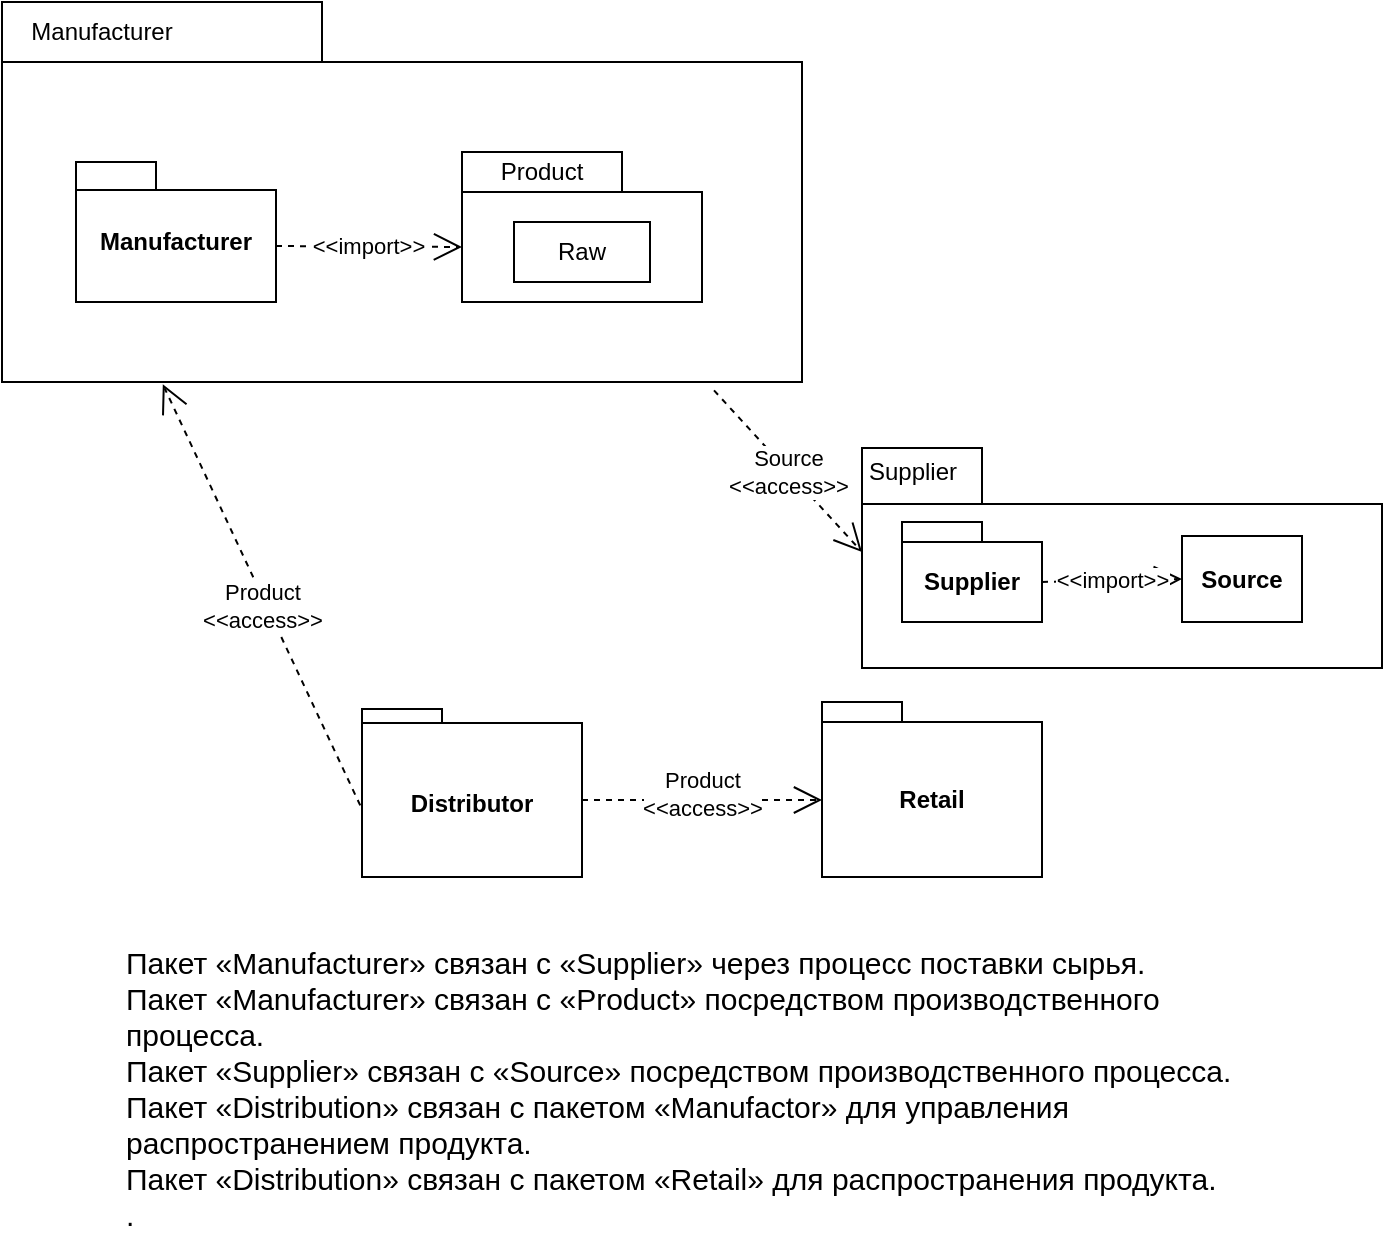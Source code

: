 <mxfile version="22.0.0" type="device" pages="3">
  <diagram name="Package Diagram" id="32kTfS0N9FPzrXJUYI6h">
    <mxGraphModel dx="2103" dy="606" grid="1" gridSize="10" guides="1" tooltips="1" connect="1" arrows="1" fold="1" page="1" pageScale="1" pageWidth="827" pageHeight="1169" math="0" shadow="0">
      <root>
        <mxCell id="0" />
        <mxCell id="1" parent="0" />
        <mxCell id="g8Y-rNVZZWJKWkES7y5o-947" value="" style="shape=folder;fontStyle=1;spacingTop=10;tabWidth=160;tabHeight=30;tabPosition=left;html=1;whiteSpace=wrap;" parent="1" vertex="1">
          <mxGeometry x="-730" y="120" width="400" height="190" as="geometry" />
        </mxCell>
        <mxCell id="g8Y-rNVZZWJKWkES7y5o-949" value="" style="shape=folder;fontStyle=1;spacingTop=10;tabWidth=60;tabHeight=28;tabPosition=left;html=1;whiteSpace=wrap;" parent="1" vertex="1">
          <mxGeometry x="-300" y="343" width="260" height="110" as="geometry" />
        </mxCell>
        <mxCell id="g8Y-rNVZZWJKWkES7y5o-951" value="Manufacturer" style="text;html=1;strokeColor=none;fillColor=none;align=center;verticalAlign=middle;whiteSpace=wrap;rounded=0;" parent="1" vertex="1">
          <mxGeometry x="-710" y="120" width="60" height="30" as="geometry" />
        </mxCell>
        <mxCell id="g8Y-rNVZZWJKWkES7y5o-953" value="Supplier" style="shape=folder;fontStyle=1;spacingTop=10;tabWidth=40;tabHeight=10;tabPosition=left;html=1;whiteSpace=wrap;" parent="1" vertex="1">
          <mxGeometry x="-280" y="380" width="70" height="50" as="geometry" />
        </mxCell>
        <mxCell id="g8Y-rNVZZWJKWkES7y5o-954" value="" style="shape=folder;fontStyle=1;spacingTop=10;tabWidth=80;tabHeight=20;tabPosition=left;html=1;whiteSpace=wrap;" parent="1" vertex="1">
          <mxGeometry x="-500" y="195" width="120" height="75" as="geometry" />
        </mxCell>
        <mxCell id="g8Y-rNVZZWJKWkES7y5o-956" value="Manufacturer" style="shape=folder;fontStyle=1;spacingTop=10;tabWidth=40;tabHeight=14;tabPosition=left;html=1;whiteSpace=wrap;direction=east;" parent="1" vertex="1">
          <mxGeometry x="-693" y="200" width="100" height="70" as="geometry" />
        </mxCell>
        <mxCell id="g8Y-rNVZZWJKWkES7y5o-960" value="Distributor" style="shape=folder;fontStyle=1;spacingTop=10;tabWidth=40;tabHeight=7;tabPosition=left;html=1;whiteSpace=wrap;" parent="1" vertex="1">
          <mxGeometry x="-550" y="473.5" width="110" height="84" as="geometry" />
        </mxCell>
        <mxCell id="g8Y-rNVZZWJKWkES7y5o-962" value="Retail" style="shape=folder;fontStyle=1;spacingTop=10;tabWidth=40;tabHeight=10;tabPosition=left;html=1;whiteSpace=wrap;" parent="1" vertex="1">
          <mxGeometry x="-320" y="470" width="110" height="87.5" as="geometry" />
        </mxCell>
        <mxCell id="g8Y-rNVZZWJKWkES7y5o-967" value="Source&lt;br&gt;&amp;lt;&amp;lt;access&amp;gt;&amp;gt;" style="endArrow=open;endSize=12;dashed=1;html=1;rounded=0;exitX=0.89;exitY=1.022;exitDx=0;exitDy=0;exitPerimeter=0;entryX=0;entryY=0;entryDx=0;entryDy=52;entryPerimeter=0;" parent="1" source="g8Y-rNVZZWJKWkES7y5o-947" target="g8Y-rNVZZWJKWkES7y5o-949" edge="1">
          <mxGeometry width="160" relative="1" as="geometry">
            <mxPoint x="-490" y="400" as="sourcePoint" />
            <mxPoint x="-330" y="400" as="targetPoint" />
          </mxGeometry>
        </mxCell>
        <mxCell id="g8Y-rNVZZWJKWkES7y5o-968" value="Product&lt;br&gt;&amp;lt;&amp;lt;access&amp;gt;&amp;gt;" style="endArrow=open;endSize=12;dashed=1;html=1;rounded=0;exitX=-0.008;exitY=0.574;exitDx=0;exitDy=0;exitPerimeter=0;entryX=0.201;entryY=1.006;entryDx=0;entryDy=0;entryPerimeter=0;" parent="1" source="g8Y-rNVZZWJKWkES7y5o-960" target="g8Y-rNVZZWJKWkES7y5o-947" edge="1">
          <mxGeometry x="-0.031" y="2" width="160" relative="1" as="geometry">
            <mxPoint x="-451" y="392" as="sourcePoint" />
            <mxPoint x="-260" y="512" as="targetPoint" />
            <mxPoint y="1" as="offset" />
          </mxGeometry>
        </mxCell>
        <mxCell id="6-aI5rUjArWvIMD6TGX4-1" value="Пакет «Manufacturer» связан с «Supplier» через процесс поставки сырья.&#xa;Пакет «Manufacturer» связан с «Product» посредством производственного процесса.&#xa;Пакет «Supplier» связан с «Source» посредством производственного процесса.&#xa;Пакет «Distribution» связан с пакетом «Manufactor» для управления распространением продукта.&#xa;Пакет «Distribution» связан с пакетом «Retail» для распространения продукта.&#xa;." style="text;whiteSpace=wrap;strokeWidth=4;fontSize=15;" parent="1" vertex="1">
          <mxGeometry x="-670" y="585" width="560" height="145" as="geometry" />
        </mxCell>
        <mxCell id="70Y0QE5px5-1xa-zVJKn-3" value="Product" style="text;html=1;strokeColor=none;fillColor=none;align=center;verticalAlign=middle;whiteSpace=wrap;rounded=0;" parent="1" vertex="1">
          <mxGeometry x="-490" y="190" width="60" height="30" as="geometry" />
        </mxCell>
        <mxCell id="nEYzQ7oXtEdWBmxarM-1-1" value="Raw" style="html=1;whiteSpace=wrap;" parent="1" vertex="1">
          <mxGeometry x="-474" y="230" width="68" height="30" as="geometry" />
        </mxCell>
        <mxCell id="v-jBgxF4bRXt1mIQh199-3" value="Supplier" style="text;html=1;align=center;verticalAlign=middle;resizable=0;points=[];autosize=1;strokeColor=none;fillColor=none;" vertex="1" parent="1">
          <mxGeometry x="-310" y="340" width="70" height="30" as="geometry" />
        </mxCell>
        <mxCell id="v-jBgxF4bRXt1mIQh199-6" value="&lt;b&gt;Source&lt;/b&gt;" style="html=1;whiteSpace=wrap;" vertex="1" parent="1">
          <mxGeometry x="-140" y="387" width="60" height="43" as="geometry" />
        </mxCell>
        <mxCell id="v-jBgxF4bRXt1mIQh199-9" value="Product&lt;br&gt;&amp;lt;&amp;lt;access&amp;gt;&amp;gt;" style="endArrow=open;endSize=12;dashed=1;html=1;rounded=0;exitX=0;exitY=0;exitDx=110;exitDy=45.5;exitPerimeter=0;" edge="1" parent="1" source="g8Y-rNVZZWJKWkES7y5o-960">
          <mxGeometry y="4" width="160" relative="1" as="geometry">
            <mxPoint x="-430" y="530" as="sourcePoint" />
            <mxPoint x="-320" y="519" as="targetPoint" />
            <mxPoint y="1" as="offset" />
          </mxGeometry>
        </mxCell>
        <mxCell id="HawAkeRjd3S00_hxXBKN-31" value="&amp;lt;&amp;lt;import&amp;gt;&amp;gt;" style="endArrow=open;endSize=12;dashed=1;html=1;rounded=0;exitX=0;exitY=0;exitDx=100;exitDy=42;exitPerimeter=0;entryX=0;entryY=0;entryDx=0;entryDy=47.5;entryPerimeter=0;" edge="1" parent="1" source="g8Y-rNVZZWJKWkES7y5o-956" target="g8Y-rNVZZWJKWkES7y5o-954">
          <mxGeometry width="160" relative="1" as="geometry">
            <mxPoint x="-440" y="40" as="sourcePoint" />
            <mxPoint x="-600" y="176" as="targetPoint" />
          </mxGeometry>
        </mxCell>
        <mxCell id="HawAkeRjd3S00_hxXBKN-32" value="&amp;lt;&amp;lt;import&amp;gt;&amp;gt;" style="endArrow=open;endSize=12;dashed=1;html=1;rounded=0;exitX=0;exitY=0;exitDx=70;exitDy=30;exitPerimeter=0;entryX=0;entryY=0.5;entryDx=0;entryDy=0;" edge="1" parent="1" source="g8Y-rNVZZWJKWkES7y5o-953" target="v-jBgxF4bRXt1mIQh199-6">
          <mxGeometry width="160" relative="1" as="geometry">
            <mxPoint x="-583" y="252" as="sourcePoint" />
            <mxPoint x="-490" y="253" as="targetPoint" />
          </mxGeometry>
        </mxCell>
      </root>
    </mxGraphModel>
  </diagram>
  <diagram id="-s_vi7jrvsPumBIXhZEr" name="Deployment diagram">
    <mxGraphModel dx="1276" dy="606" grid="1" gridSize="10" guides="1" tooltips="1" connect="1" arrows="1" fold="1" page="1" pageScale="1" pageWidth="827" pageHeight="1169" math="0" shadow="0">
      <root>
        <mxCell id="0" />
        <mxCell id="1" parent="0" />
        <mxCell id="TUGNEKhm794Vxrmntp32-1" value="&lt;font style=&quot;font-size: 14px;&quot;&gt;Device&lt;br&gt;Manufacturer Device&lt;/font&gt;" style="verticalAlign=top;align=center;spacingTop=8;spacingLeft=2;spacingRight=12;shape=cube;size=10;direction=south;fontStyle=4;html=1;whiteSpace=wrap;" parent="1" vertex="1">
          <mxGeometry x="250" y="510" width="180" height="120" as="geometry" />
        </mxCell>
        <mxCell id="TUGNEKhm794Vxrmntp32-2" value="&lt;font style=&quot;font-size: 14px;&quot;&gt;Device&lt;br&gt;Distributor Device&lt;/font&gt;" style="verticalAlign=top;align=center;spacingTop=8;spacingLeft=2;spacingRight=12;shape=cube;size=10;direction=south;fontStyle=4;html=1;whiteSpace=wrap;" parent="1" vertex="1">
          <mxGeometry x="480" y="320" width="180" height="120" as="geometry" />
        </mxCell>
        <mxCell id="TUGNEKhm794Vxrmntp32-3" value="&lt;font style=&quot;font-size: 14px;&quot;&gt;Device&lt;br&gt;Retail Device&lt;/font&gt;" style="verticalAlign=top;align=center;spacingTop=8;spacingLeft=2;spacingRight=12;shape=cube;size=10;direction=south;fontStyle=4;html=1;whiteSpace=wrap;" parent="1" vertex="1">
          <mxGeometry x="370" y="130" width="180" height="120" as="geometry" />
        </mxCell>
        <mxCell id="TUGNEKhm794Vxrmntp32-4" value="&lt;font style=&quot;font-size: 14px;&quot;&gt;Device&lt;br&gt;Supplier Device&lt;/font&gt;" style="verticalAlign=top;align=center;spacingTop=8;spacingLeft=2;spacingRight=12;shape=cube;size=10;direction=south;fontStyle=4;html=1;whiteSpace=wrap;" parent="1" vertex="1">
          <mxGeometry x="40" y="270" width="180" height="120" as="geometry" />
        </mxCell>
        <mxCell id="TUGNEKhm794Vxrmntp32-5" value="&lt;font style=&quot;font-size: 14px;&quot;&gt;ExecutionEnvironment&lt;br&gt;&lt;/font&gt;&lt;div style=&quot;&quot;&gt;&lt;span style=&quot;background-color: initial;&quot;&gt;&lt;font size=&quot;3&quot;&gt;ExternalSystemAPI&lt;/font&gt;&lt;/span&gt;&lt;/div&gt;" style="verticalAlign=top;align=center;spacingTop=8;spacingLeft=2;spacingRight=12;shape=cube;size=10;direction=south;fontStyle=4;html=1;whiteSpace=wrap;" parent="1" vertex="1">
          <mxGeometry x="620" y="520" width="180" height="120" as="geometry" />
        </mxCell>
        <mxCell id="TUGNEKhm794Vxrmntp32-7" value="" style="endArrow=none;html=1;rounded=0;entryX=0.008;entryY=0.633;entryDx=0;entryDy=0;entryPerimeter=0;exitX=1.017;exitY=0.306;exitDx=0;exitDy=0;exitPerimeter=0;" parent="1" source="TUGNEKhm794Vxrmntp32-3" target="TUGNEKhm794Vxrmntp32-2" edge="1">
          <mxGeometry width="50" height="50" relative="1" as="geometry">
            <mxPoint x="570" y="600" as="sourcePoint" />
            <mxPoint x="620" y="550" as="targetPoint" />
          </mxGeometry>
        </mxCell>
        <mxCell id="TUGNEKhm794Vxrmntp32-8" value="" style="endArrow=none;html=1;rounded=0;exitX=1.008;exitY=0.411;exitDx=0;exitDy=0;exitPerimeter=0;" parent="1" source="TUGNEKhm794Vxrmntp32-4" target="TUGNEKhm794Vxrmntp32-1" edge="1">
          <mxGeometry width="50" height="50" relative="1" as="geometry">
            <mxPoint x="376" y="521" as="sourcePoint" />
            <mxPoint x="570" y="410" as="targetPoint" />
          </mxGeometry>
        </mxCell>
        <mxCell id="TUGNEKhm794Vxrmntp32-9" value="" style="endArrow=none;html=1;rounded=0;entryX=1.011;entryY=0.302;entryDx=0;entryDy=0;entryPerimeter=0;exitX=-0.01;exitY=0.524;exitDx=0;exitDy=0;exitPerimeter=0;" parent="1" source="TUGNEKhm794Vxrmntp32-5" target="TUGNEKhm794Vxrmntp32-2" edge="1">
          <mxGeometry width="50" height="50" relative="1" as="geometry">
            <mxPoint x="866" y="505" as="sourcePoint" />
            <mxPoint x="610" y="490" as="targetPoint" />
          </mxGeometry>
        </mxCell>
        <mxCell id="TUGNEKhm794Vxrmntp32-13" value="" style="endArrow=none;html=1;rounded=0;entryX=0;entryY=0;entryDx=0;entryDy=85;entryPerimeter=0;exitX=0;exitY=0;exitDx=65;exitDy=180;exitPerimeter=0;" parent="1" source="TUGNEKhm794Vxrmntp32-2" target="TUGNEKhm794Vxrmntp32-1" edge="1">
          <mxGeometry width="50" height="50" relative="1" as="geometry">
            <mxPoint x="370" y="380" as="sourcePoint" />
            <mxPoint x="610" y="140" as="targetPoint" />
          </mxGeometry>
        </mxCell>
        <mxCell id="TUGNEKhm794Vxrmntp32-14" value="«Manufacturer Device»: это узел, представляющий устройство производителя в системе. Он содержит элемент класса «Manufacturer» и представляет деятельность и функции производителя при производстве продукции.&#xa;«Distributor Device»: это узел, представляющий сервер-распространитель. Он включает в себя состав и функционал класса «Distributor» и управляет процессом распространения продукции от производителя до розничного продавца.&#xa;«Retail Device»: это узел, представляющий розничное устройство в системе. Он содержит компоненты и функции класса «Retail» и представляет собой процесс продажи конечного продукта конечному покупателю.&#xa;«Execution Environment»: это узел, представляющий внешнюю систему, которая может быть API или другой системой, с которой ваша система может взаимодействовать или интегрироваться." style="text;whiteSpace=wrap;fontSize=13;" parent="1" vertex="1">
          <mxGeometry x="100" y="700" width="560" height="240" as="geometry" />
        </mxCell>
      </root>
    </mxGraphModel>
  </diagram>
  <diagram id="EuL81EYHE2P_vWSUkaJo" name="Component diagram">
    <mxGraphModel dx="1276" dy="606" grid="1" gridSize="10" guides="1" tooltips="1" connect="1" arrows="1" fold="1" page="1" pageScale="1" pageWidth="827" pageHeight="1169" math="0" shadow="0">
      <root>
        <mxCell id="0" />
        <mxCell id="1" parent="0" />
        <mxCell id="Fd1ScHPtViLYn18Nj0xw-39" value="&lt;p style=&quot;margin:0px;margin-top:6px;text-align:center;&quot;&gt;&lt;b&gt;&amp;lt;&amp;lt;component&amp;gt;&amp;gt;&lt;/b&gt;&lt;/p&gt;&lt;p style=&quot;margin:0px;margin-top:6px;text-align:center;&quot;&gt;&lt;b&gt;Manufacturer&lt;/b&gt;&lt;/p&gt;&lt;hr&gt;&lt;p style=&quot;margin:0px;margin-left:8px;&quot;&gt;&lt;br&gt;&lt;/p&gt;" style="align=left;overflow=fill;html=1;dropTarget=0;whiteSpace=wrap;" vertex="1" parent="1">
          <mxGeometry x="172" y="235" width="390" height="350" as="geometry" />
        </mxCell>
        <mxCell id="Fd1ScHPtViLYn18Nj0xw-40" value="" style="shape=component;jettyWidth=8;jettyHeight=4;" vertex="1" parent="Fd1ScHPtViLYn18Nj0xw-39">
          <mxGeometry x="1" width="20" height="20" relative="1" as="geometry">
            <mxPoint x="-24" y="4" as="offset" />
          </mxGeometry>
        </mxCell>
        <mxCell id="Fd1ScHPtViLYn18Nj0xw-5" value="«component»&lt;br&gt;&lt;b&gt;Administrator&lt;/b&gt;" style="html=1;dropTarget=0;whiteSpace=wrap;" vertex="1" parent="1">
          <mxGeometry x="302" y="305" width="130" height="60" as="geometry" />
        </mxCell>
        <mxCell id="Fd1ScHPtViLYn18Nj0xw-6" value="" style="shape=module;jettyWidth=8;jettyHeight=4;" vertex="1" parent="Fd1ScHPtViLYn18Nj0xw-5">
          <mxGeometry x="1" width="20" height="20" relative="1" as="geometry">
            <mxPoint x="-27" y="7" as="offset" />
          </mxGeometry>
        </mxCell>
        <mxCell id="Fd1ScHPtViLYn18Nj0xw-7" value="«component»&lt;br&gt;&lt;b&gt;Distributor&lt;/b&gt;" style="html=1;dropTarget=0;whiteSpace=wrap;" vertex="1" parent="1">
          <mxGeometry x="631" y="390" width="130" height="60" as="geometry" />
        </mxCell>
        <mxCell id="Fd1ScHPtViLYn18Nj0xw-8" value="" style="shape=module;jettyWidth=8;jettyHeight=4;" vertex="1" parent="Fd1ScHPtViLYn18Nj0xw-7">
          <mxGeometry x="1" width="20" height="20" relative="1" as="geometry">
            <mxPoint x="-27" y="7" as="offset" />
          </mxGeometry>
        </mxCell>
        <mxCell id="Fd1ScHPtViLYn18Nj0xw-11" value="«component»&lt;br&gt;&lt;b&gt;Retail&lt;/b&gt;" style="html=1;dropTarget=0;whiteSpace=wrap;" vertex="1" parent="1">
          <mxGeometry x="631" y="525" width="130" height="60" as="geometry" />
        </mxCell>
        <mxCell id="Fd1ScHPtViLYn18Nj0xw-12" value="" style="shape=module;jettyWidth=8;jettyHeight=4;" vertex="1" parent="Fd1ScHPtViLYn18Nj0xw-11">
          <mxGeometry x="1" width="20" height="20" relative="1" as="geometry">
            <mxPoint x="-27" y="7" as="offset" />
          </mxGeometry>
        </mxCell>
        <mxCell id="Fd1ScHPtViLYn18Nj0xw-13" value="«component»&lt;br&gt;&lt;b&gt;Product&lt;/b&gt;" style="html=1;dropTarget=0;whiteSpace=wrap;" vertex="1" parent="1">
          <mxGeometry x="432" y="500" width="125" height="60" as="geometry" />
        </mxCell>
        <mxCell id="Fd1ScHPtViLYn18Nj0xw-14" value="" style="shape=module;jettyWidth=8;jettyHeight=4;" vertex="1" parent="Fd1ScHPtViLYn18Nj0xw-13">
          <mxGeometry x="1" width="20" height="20" relative="1" as="geometry">
            <mxPoint x="-27" y="7" as="offset" />
          </mxGeometry>
        </mxCell>
        <mxCell id="Fd1ScHPtViLYn18Nj0xw-15" value="«component»&lt;br&gt;&lt;b&gt;Source&lt;/b&gt;" style="html=1;dropTarget=0;whiteSpace=wrap;" vertex="1" parent="1">
          <mxGeometry x="187" y="500" width="130" height="60" as="geometry" />
        </mxCell>
        <mxCell id="Fd1ScHPtViLYn18Nj0xw-16" value="" style="shape=module;jettyWidth=8;jettyHeight=4;" vertex="1" parent="Fd1ScHPtViLYn18Nj0xw-15">
          <mxGeometry x="1" width="20" height="20" relative="1" as="geometry">
            <mxPoint x="-27" y="7" as="offset" />
          </mxGeometry>
        </mxCell>
        <mxCell id="Fd1ScHPtViLYn18Nj0xw-21" value="" style="ellipse;whiteSpace=wrap;html=1;align=center;aspect=fixed;fillColor=none;strokeColor=none;resizable=0;perimeter=centerPerimeter;rotatable=0;allowArrows=0;points=[];outlineConnect=1;" vertex="1" parent="1">
          <mxGeometry x="520" y="205" width="10" height="10" as="geometry" />
        </mxCell>
        <mxCell id="Fd1ScHPtViLYn18Nj0xw-23" value="IContractManufacturer" style="text;html=1;align=center;verticalAlign=middle;resizable=0;points=[];autosize=1;strokeColor=none;fillColor=none;" vertex="1" parent="1">
          <mxGeometry x="631" y="300" width="140" height="30" as="geometry" />
        </mxCell>
        <mxCell id="Fd1ScHPtViLYn18Nj0xw-26" value="" style="ellipse;whiteSpace=wrap;html=1;align=center;aspect=fixed;fillColor=none;strokeColor=none;resizable=0;perimeter=centerPerimeter;rotatable=0;allowArrows=0;points=[];outlineConnect=1;" vertex="1" parent="1">
          <mxGeometry x="641" y="290" width="10" height="10" as="geometry" />
        </mxCell>
        <mxCell id="Fd1ScHPtViLYn18Nj0xw-27" value="IContractDistrubutor" style="text;html=1;align=center;verticalAlign=middle;resizable=0;points=[];autosize=1;strokeColor=none;fillColor=none;" vertex="1" parent="1">
          <mxGeometry x="691" y="480" width="130" height="30" as="geometry" />
        </mxCell>
        <mxCell id="Fd1ScHPtViLYn18Nj0xw-30" value="" style="ellipse;whiteSpace=wrap;html=1;align=center;aspect=fixed;fillColor=none;strokeColor=none;resizable=0;perimeter=centerPerimeter;rotatable=0;allowArrows=0;points=[];outlineConnect=1;" vertex="1" parent="1">
          <mxGeometry x="230" y="205" width="10" height="10" as="geometry" />
        </mxCell>
        <mxCell id="Fd1ScHPtViLYn18Nj0xw-32" value="IContractSupplier" style="text;html=1;align=center;verticalAlign=middle;resizable=0;points=[];autosize=1;strokeColor=none;fillColor=none;" vertex="1" parent="1">
          <mxGeometry x="15" y="300" width="120" height="30" as="geometry" />
        </mxCell>
        <mxCell id="Fd1ScHPtViLYn18Nj0xw-42" value="«component»&lt;br&gt;&lt;b&gt;ManageProduct&lt;/b&gt;" style="html=1;dropTarget=0;whiteSpace=wrap;" vertex="1" parent="1">
          <mxGeometry x="427" y="390" width="130" height="60" as="geometry" />
        </mxCell>
        <mxCell id="Fd1ScHPtViLYn18Nj0xw-43" value="" style="shape=module;jettyWidth=8;jettyHeight=4;" vertex="1" parent="Fd1ScHPtViLYn18Nj0xw-42">
          <mxGeometry x="1" width="20" height="20" relative="1" as="geometry">
            <mxPoint x="-27" y="7" as="offset" />
          </mxGeometry>
        </mxCell>
        <mxCell id="Fd1ScHPtViLYn18Nj0xw-45" value="" style="rounded=0;orthogonalLoop=1;jettySize=auto;html=1;endArrow=halfCircle;endFill=0;endSize=6;strokeWidth=1;sketch=0;exitX=1;exitY=0.75;exitDx=0;exitDy=0;" edge="1" target="Fd1ScHPtViLYn18Nj0xw-47" parent="1" source="Fd1ScHPtViLYn18Nj0xw-5">
          <mxGeometry relative="1" as="geometry">
            <mxPoint x="487" y="385" as="sourcePoint" />
          </mxGeometry>
        </mxCell>
        <mxCell id="Fd1ScHPtViLYn18Nj0xw-46" value="" style="rounded=0;orthogonalLoop=1;jettySize=auto;html=1;endArrow=oval;endFill=0;sketch=0;sourcePerimeterSpacing=0;targetPerimeterSpacing=0;endSize=10;exitX=0.5;exitY=0;exitDx=0;exitDy=0;" edge="1" target="Fd1ScHPtViLYn18Nj0xw-47" parent="1" source="Fd1ScHPtViLYn18Nj0xw-42">
          <mxGeometry relative="1" as="geometry">
            <mxPoint x="347" y="350" as="sourcePoint" />
          </mxGeometry>
        </mxCell>
        <mxCell id="Fd1ScHPtViLYn18Nj0xw-47" value="" style="ellipse;whiteSpace=wrap;html=1;align=center;aspect=fixed;fillColor=none;strokeColor=none;resizable=0;perimeter=centerPerimeter;rotatable=0;allowArrows=0;points=[];outlineConnect=1;" vertex="1" parent="1">
          <mxGeometry x="487" y="355" width="10" height="10" as="geometry" />
        </mxCell>
        <mxCell id="Fd1ScHPtViLYn18Nj0xw-48" value="" style="endArrow=open;endSize=12;dashed=1;html=1;rounded=0;entryX=0.5;entryY=0;entryDx=0;entryDy=0;" edge="1" parent="1" source="Fd1ScHPtViLYn18Nj0xw-42" target="Fd1ScHPtViLYn18Nj0xw-13">
          <mxGeometry width="160" relative="1" as="geometry">
            <mxPoint x="387" y="380" as="sourcePoint" />
            <mxPoint x="487" y="440" as="targetPoint" />
          </mxGeometry>
        </mxCell>
        <mxCell id="Fd1ScHPtViLYn18Nj0xw-49" value="«component»&lt;br&gt;&lt;b&gt;ManageSource&lt;/b&gt;" style="html=1;dropTarget=0;whiteSpace=wrap;" vertex="1" parent="1">
          <mxGeometry x="187" y="390" width="130" height="60" as="geometry" />
        </mxCell>
        <mxCell id="Fd1ScHPtViLYn18Nj0xw-50" value="" style="shape=module;jettyWidth=8;jettyHeight=4;" vertex="1" parent="Fd1ScHPtViLYn18Nj0xw-49">
          <mxGeometry x="1" width="20" height="20" relative="1" as="geometry">
            <mxPoint x="-27" y="7" as="offset" />
          </mxGeometry>
        </mxCell>
        <mxCell id="_BCyGCO98EaYRvP-03nq-1" value="" style="rounded=0;orthogonalLoop=1;jettySize=auto;html=1;endArrow=halfCircle;endFill=0;endSize=6;strokeWidth=1;sketch=0;exitX=0;exitY=0.75;exitDx=0;exitDy=0;" edge="1" target="_BCyGCO98EaYRvP-03nq-3" parent="1" source="Fd1ScHPtViLYn18Nj0xw-5">
          <mxGeometry relative="1" as="geometry">
            <mxPoint x="487" y="385" as="sourcePoint" />
          </mxGeometry>
        </mxCell>
        <mxCell id="_BCyGCO98EaYRvP-03nq-2" value="" style="rounded=0;orthogonalLoop=1;jettySize=auto;html=1;endArrow=oval;endFill=0;sketch=0;sourcePerimeterSpacing=0;targetPerimeterSpacing=0;endSize=10;exitX=0.5;exitY=0;exitDx=0;exitDy=0;" edge="1" target="_BCyGCO98EaYRvP-03nq-3" parent="1" source="Fd1ScHPtViLYn18Nj0xw-49">
          <mxGeometry relative="1" as="geometry">
            <mxPoint x="447" y="385" as="sourcePoint" />
          </mxGeometry>
        </mxCell>
        <mxCell id="_BCyGCO98EaYRvP-03nq-3" value="" style="ellipse;whiteSpace=wrap;html=1;align=center;aspect=fixed;fillColor=none;strokeColor=none;resizable=0;perimeter=centerPerimeter;rotatable=0;allowArrows=0;points=[];outlineConnect=1;" vertex="1" parent="1">
          <mxGeometry x="247" y="355" width="10" height="10" as="geometry" />
        </mxCell>
        <mxCell id="_BCyGCO98EaYRvP-03nq-4" value="" style="endArrow=open;endSize=12;dashed=1;html=1;rounded=0;entryX=0.5;entryY=0;entryDx=0;entryDy=0;exitX=0.5;exitY=1;exitDx=0;exitDy=0;" edge="1" parent="1" source="Fd1ScHPtViLYn18Nj0xw-49" target="Fd1ScHPtViLYn18Nj0xw-15">
          <mxGeometry width="160" relative="1" as="geometry">
            <mxPoint x="357" y="450" as="sourcePoint" />
            <mxPoint x="359" y="500" as="targetPoint" />
          </mxGeometry>
        </mxCell>
        <mxCell id="_BCyGCO98EaYRvP-03nq-5" value="" style="rounded=0;orthogonalLoop=1;jettySize=auto;html=1;endArrow=halfCircle;endFill=0;endSize=6;strokeWidth=1;sketch=0;exitX=0;exitY=0.5;exitDx=0;exitDy=0;" edge="1" target="_BCyGCO98EaYRvP-03nq-7" parent="1" source="Fd1ScHPtViLYn18Nj0xw-5">
          <mxGeometry relative="1" as="geometry">
            <mxPoint x="101" y="370" as="sourcePoint" />
          </mxGeometry>
        </mxCell>
        <mxCell id="_BCyGCO98EaYRvP-03nq-6" value="" style="rounded=0;orthogonalLoop=1;jettySize=auto;html=1;endArrow=oval;endFill=0;sketch=0;sourcePerimeterSpacing=0;targetPerimeterSpacing=0;endSize=10;exitX=0.5;exitY=0;exitDx=0;exitDy=0;entryX=1.34;entryY=0.74;entryDx=0;entryDy=0;entryPerimeter=0;" edge="1" target="_BCyGCO98EaYRvP-03nq-7" parent="1" source="_BCyGCO98EaYRvP-03nq-16">
          <mxGeometry relative="1" as="geometry">
            <mxPoint x="46" y="390" as="sourcePoint" />
          </mxGeometry>
        </mxCell>
        <mxCell id="_BCyGCO98EaYRvP-03nq-7" value="" style="ellipse;whiteSpace=wrap;html=1;align=center;aspect=fixed;fillColor=none;strokeColor=none;resizable=0;perimeter=centerPerimeter;rotatable=0;allowArrows=0;points=[];outlineConnect=1;" vertex="1" parent="1">
          <mxGeometry x="70" y="330" width="10" height="10" as="geometry" />
        </mxCell>
        <mxCell id="_BCyGCO98EaYRvP-03nq-8" value="" style="rounded=0;orthogonalLoop=1;jettySize=auto;html=1;endArrow=halfCircle;endFill=0;endSize=6;strokeWidth=1;sketch=0;exitX=0.5;exitY=0;exitDx=0;exitDy=0;" edge="1" target="_BCyGCO98EaYRvP-03nq-10" parent="1" source="Fd1ScHPtViLYn18Nj0xw-7">
          <mxGeometry relative="1" as="geometry">
            <mxPoint x="551" y="335" as="sourcePoint" />
            <Array as="points" />
          </mxGeometry>
        </mxCell>
        <mxCell id="_BCyGCO98EaYRvP-03nq-9" value="" style="rounded=0;orthogonalLoop=1;jettySize=auto;html=1;endArrow=oval;endFill=0;sketch=0;sourcePerimeterSpacing=0;targetPerimeterSpacing=0;endSize=10;exitX=1;exitY=0.5;exitDx=0;exitDy=0;" edge="1" target="_BCyGCO98EaYRvP-03nq-10" parent="1" source="Fd1ScHPtViLYn18Nj0xw-5">
          <mxGeometry relative="1" as="geometry">
            <mxPoint x="511" y="335" as="sourcePoint" />
          </mxGeometry>
        </mxCell>
        <mxCell id="_BCyGCO98EaYRvP-03nq-10" value="" style="ellipse;whiteSpace=wrap;html=1;align=center;aspect=fixed;fillColor=none;strokeColor=none;resizable=0;perimeter=centerPerimeter;rotatable=0;allowArrows=0;points=[];outlineConnect=1;" vertex="1" parent="1">
          <mxGeometry x="691" y="330" width="10" height="10" as="geometry" />
        </mxCell>
        <mxCell id="_BCyGCO98EaYRvP-03nq-11" value="" style="rounded=0;orthogonalLoop=1;jettySize=auto;html=1;endArrow=halfCircle;endFill=0;endSize=6;strokeWidth=1;sketch=0;exitX=0.5;exitY=0;exitDx=0;exitDy=0;" edge="1" target="_BCyGCO98EaYRvP-03nq-13" parent="1" source="Fd1ScHPtViLYn18Nj0xw-11">
          <mxGeometry relative="1" as="geometry">
            <mxPoint x="551" y="415" as="sourcePoint" />
          </mxGeometry>
        </mxCell>
        <mxCell id="_BCyGCO98EaYRvP-03nq-12" value="" style="rounded=0;orthogonalLoop=1;jettySize=auto;html=1;endArrow=oval;endFill=0;sketch=0;sourcePerimeterSpacing=0;targetPerimeterSpacing=0;endSize=10;exitX=0.5;exitY=1;exitDx=0;exitDy=0;" edge="1" target="_BCyGCO98EaYRvP-03nq-13" parent="1" source="Fd1ScHPtViLYn18Nj0xw-7">
          <mxGeometry relative="1" as="geometry">
            <mxPoint x="511" y="415" as="sourcePoint" />
          </mxGeometry>
        </mxCell>
        <mxCell id="_BCyGCO98EaYRvP-03nq-13" value="" style="ellipse;whiteSpace=wrap;html=1;align=center;aspect=fixed;fillColor=none;strokeColor=none;resizable=0;perimeter=centerPerimeter;rotatable=0;allowArrows=0;points=[];outlineConnect=1;" vertex="1" parent="1">
          <mxGeometry x="691" y="500" width="10" height="10" as="geometry" />
        </mxCell>
        <mxCell id="_BCyGCO98EaYRvP-03nq-16" value="«component»&lt;br&gt;&lt;b&gt;Supplier&lt;/b&gt;" style="html=1;dropTarget=0;whiteSpace=wrap;" vertex="1" parent="1">
          <mxGeometry x="10" y="390" width="130" height="60" as="geometry" />
        </mxCell>
        <mxCell id="_BCyGCO98EaYRvP-03nq-17" value="" style="shape=module;jettyWidth=8;jettyHeight=4;" vertex="1" parent="_BCyGCO98EaYRvP-03nq-16">
          <mxGeometry x="1" width="20" height="20" relative="1" as="geometry">
            <mxPoint x="-27" y="7" as="offset" />
          </mxGeometry>
        </mxCell>
        <mxCell id="CsV1o7ko0RrWHzrwCYSS-1" value="&lt;b&gt;Компонент выполнения &quot;Administrator&quot; требует интерфейсов &quot;ISource&quot; и &quot;IProduct&quot; для управления своих сырей и продуктов&lt;/b&gt;" style="text;html=1;align=center;verticalAlign=middle;resizable=0;points=[];autosize=1;strokeColor=none;fillColor=none;" vertex="1" parent="1">
          <mxGeometry x="10" y="650" width="780" height="30" as="geometry" />
        </mxCell>
        <mxCell id="CsV1o7ko0RrWHzrwCYSS-2" value="ISource" style="text;html=1;align=center;verticalAlign=middle;resizable=0;points=[];autosize=1;strokeColor=none;fillColor=none;" vertex="1" parent="1">
          <mxGeometry x="187" y="345" width="60" height="30" as="geometry" />
        </mxCell>
        <mxCell id="CsV1o7ko0RrWHzrwCYSS-3" value="IProduct" style="text;html=1;align=center;verticalAlign=middle;resizable=0;points=[];autosize=1;strokeColor=none;fillColor=none;" vertex="1" parent="1">
          <mxGeometry x="487" y="345" width="70" height="30" as="geometry" />
        </mxCell>
        <mxCell id="CsV1o7ko0RrWHzrwCYSS-4" value="&lt;b style=&quot;border-color: var(--border-color); color: rgb(0, 0, 0); font-family: Helvetica; font-size: 12px; font-style: normal; font-variant-ligatures: normal; font-variant-caps: normal; letter-spacing: normal; orphans: 2; text-align: center; text-indent: 0px; text-transform: none; widows: 2; word-spacing: 0px; -webkit-text-stroke-width: 0px; background-color: rgb(251, 251, 251); text-decoration-thickness: initial; text-decoration-style: initial; text-decoration-color: initial;&quot;&gt;Компонент выполнения &quot;Supllier&quot; представляет интерфейс &quot;IContractSupplier&quot; для &quot;Mannufacturer&quot; для доставки материалов (Source)&amp;nbsp;&lt;/b&gt;" style="text;whiteSpace=wrap;html=1;" vertex="1" parent="1">
          <mxGeometry x="15" y="690" width="785" height="50" as="geometry" />
        </mxCell>
        <mxCell id="CsV1o7ko0RrWHzrwCYSS-5" value="&lt;b style=&quot;border-color: var(--border-color); color: rgb(0, 0, 0); font-family: Helvetica; font-size: 12px; font-style: normal; font-variant-ligatures: normal; font-variant-caps: normal; letter-spacing: normal; orphans: 2; text-align: center; text-indent: 0px; text-transform: none; widows: 2; word-spacing: 0px; -webkit-text-stroke-width: 0px; background-color: rgb(251, 251, 251); text-decoration-thickness: initial; text-decoration-style: initial; text-decoration-color: initial;&quot;&gt;Компонент выполнения &quot;Manufaturer&quot; представляет интерфейс &quot;IContractManufacturer&quot; для обеспечивания &quot;Product&quot; для &quot;Distributor&quot;&lt;/b&gt;" style="text;whiteSpace=wrap;html=1;" vertex="1" parent="1">
          <mxGeometry x="15" y="730" width="765" height="50" as="geometry" />
        </mxCell>
        <mxCell id="CsV1o7ko0RrWHzrwCYSS-7" value="" style="rounded=0;whiteSpace=wrap;html=1;" vertex="1" parent="1">
          <mxGeometry x="167" y="328" width="10" height="15" as="geometry" />
        </mxCell>
        <mxCell id="CsV1o7ko0RrWHzrwCYSS-15" value="" style="rounded=0;whiteSpace=wrap;html=1;" vertex="1" parent="1">
          <mxGeometry x="557" y="327" width="10" height="15" as="geometry" />
        </mxCell>
        <mxCell id="CsV1o7ko0RrWHzrwCYSS-17" value="&lt;b style=&quot;border-color: var(--border-color); color: rgb(0, 0, 0); font-family: Helvetica; font-size: 12px; font-style: normal; font-variant-ligatures: normal; font-variant-caps: normal; letter-spacing: normal; orphans: 2; text-align: center; text-indent: 0px; text-transform: none; widows: 2; word-spacing: 0px; -webkit-text-stroke-width: 0px; background-color: rgb(251, 251, 251); text-decoration-thickness: initial; text-decoration-style: initial; text-decoration-color: initial;&quot;&gt;Компонент выполнения &quot;Distributor&quot; представляет интерфейс &quot;IContractManufacturer&quot; для обеспечивания &quot;Product&quot; для &quot;Retail&quot;&lt;/b&gt;" style="text;whiteSpace=wrap;html=1;" vertex="1" parent="1">
          <mxGeometry x="17.5" y="780" width="765" height="50" as="geometry" />
        </mxCell>
      </root>
    </mxGraphModel>
  </diagram>
</mxfile>
